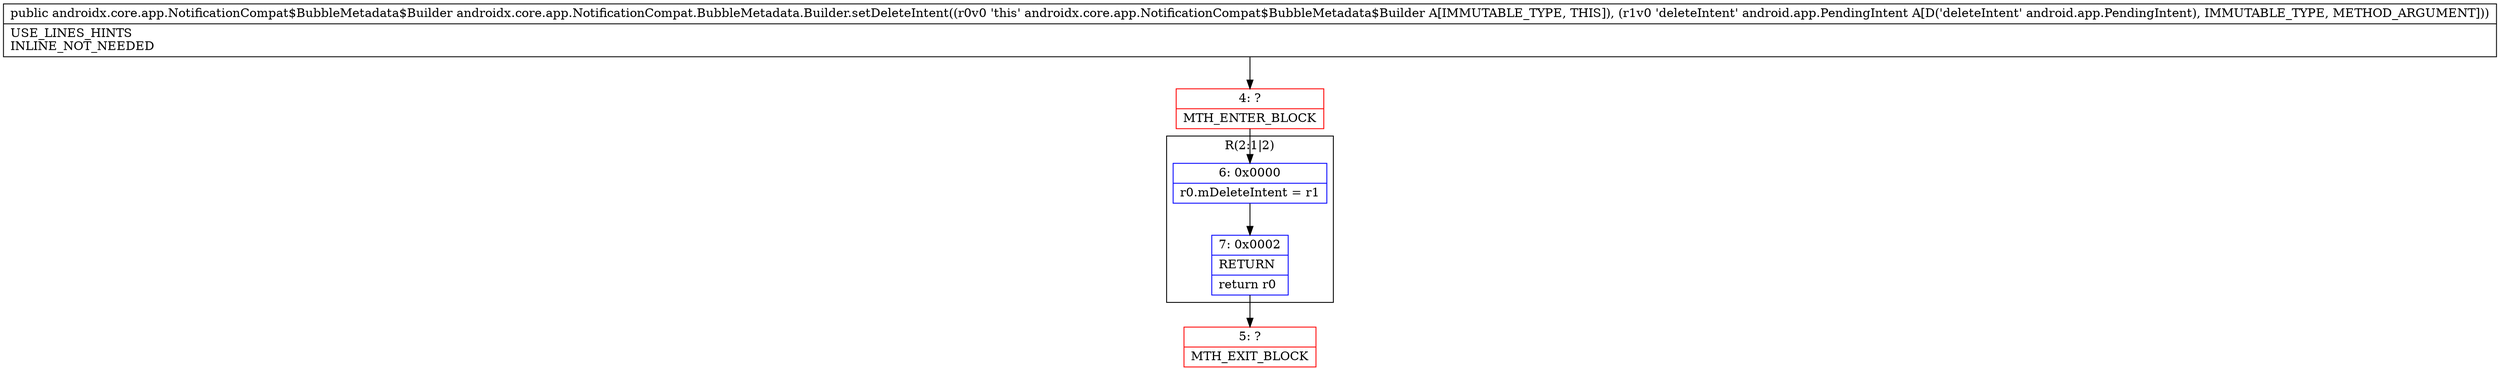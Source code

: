 digraph "CFG forandroidx.core.app.NotificationCompat.BubbleMetadata.Builder.setDeleteIntent(Landroid\/app\/PendingIntent;)Landroidx\/core\/app\/NotificationCompat$BubbleMetadata$Builder;" {
subgraph cluster_Region_101798589 {
label = "R(2:1|2)";
node [shape=record,color=blue];
Node_6 [shape=record,label="{6\:\ 0x0000|r0.mDeleteIntent = r1\l}"];
Node_7 [shape=record,label="{7\:\ 0x0002|RETURN\l|return r0\l}"];
}
Node_4 [shape=record,color=red,label="{4\:\ ?|MTH_ENTER_BLOCK\l}"];
Node_5 [shape=record,color=red,label="{5\:\ ?|MTH_EXIT_BLOCK\l}"];
MethodNode[shape=record,label="{public androidx.core.app.NotificationCompat$BubbleMetadata$Builder androidx.core.app.NotificationCompat.BubbleMetadata.Builder.setDeleteIntent((r0v0 'this' androidx.core.app.NotificationCompat$BubbleMetadata$Builder A[IMMUTABLE_TYPE, THIS]), (r1v0 'deleteIntent' android.app.PendingIntent A[D('deleteIntent' android.app.PendingIntent), IMMUTABLE_TYPE, METHOD_ARGUMENT]))  | USE_LINES_HINTS\lINLINE_NOT_NEEDED\l}"];
MethodNode -> Node_4;Node_6 -> Node_7;
Node_7 -> Node_5;
Node_4 -> Node_6;
}

